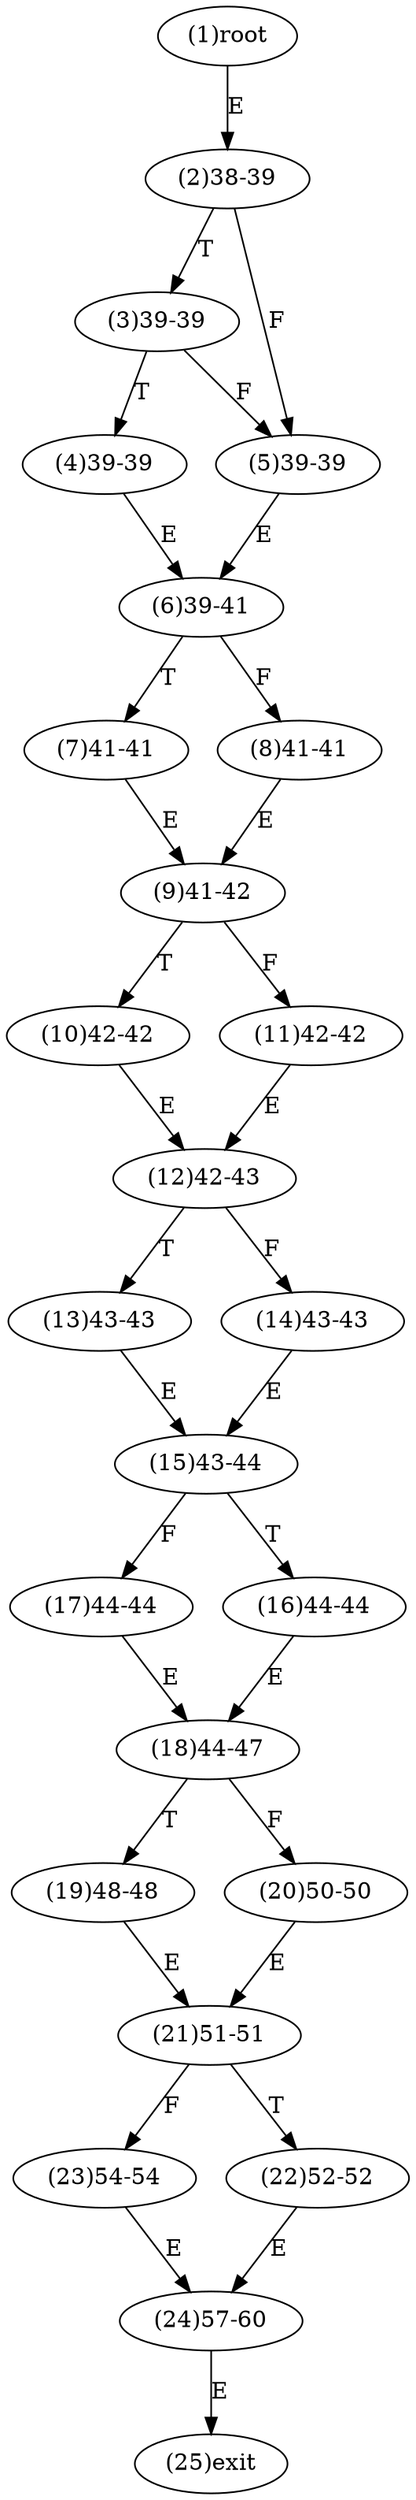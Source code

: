 digraph "" { 
1[ label="(1)root"];
2[ label="(2)38-39"];
3[ label="(3)39-39"];
4[ label="(4)39-39"];
5[ label="(5)39-39"];
6[ label="(6)39-41"];
7[ label="(7)41-41"];
8[ label="(8)41-41"];
9[ label="(9)41-42"];
10[ label="(10)42-42"];
11[ label="(11)42-42"];
12[ label="(12)42-43"];
13[ label="(13)43-43"];
14[ label="(14)43-43"];
15[ label="(15)43-44"];
17[ label="(17)44-44"];
16[ label="(16)44-44"];
19[ label="(19)48-48"];
18[ label="(18)44-47"];
21[ label="(21)51-51"];
20[ label="(20)50-50"];
23[ label="(23)54-54"];
22[ label="(22)52-52"];
25[ label="(25)exit"];
24[ label="(24)57-60"];
1->2[ label="E"];
2->5[ label="F"];
2->3[ label="T"];
3->5[ label="F"];
3->4[ label="T"];
4->6[ label="E"];
5->6[ label="E"];
6->8[ label="F"];
6->7[ label="T"];
7->9[ label="E"];
8->9[ label="E"];
9->11[ label="F"];
9->10[ label="T"];
10->12[ label="E"];
11->12[ label="E"];
12->14[ label="F"];
12->13[ label="T"];
13->15[ label="E"];
14->15[ label="E"];
15->17[ label="F"];
15->16[ label="T"];
16->18[ label="E"];
17->18[ label="E"];
18->20[ label="F"];
18->19[ label="T"];
19->21[ label="E"];
20->21[ label="E"];
21->23[ label="F"];
21->22[ label="T"];
22->24[ label="E"];
23->24[ label="E"];
24->25[ label="E"];
}